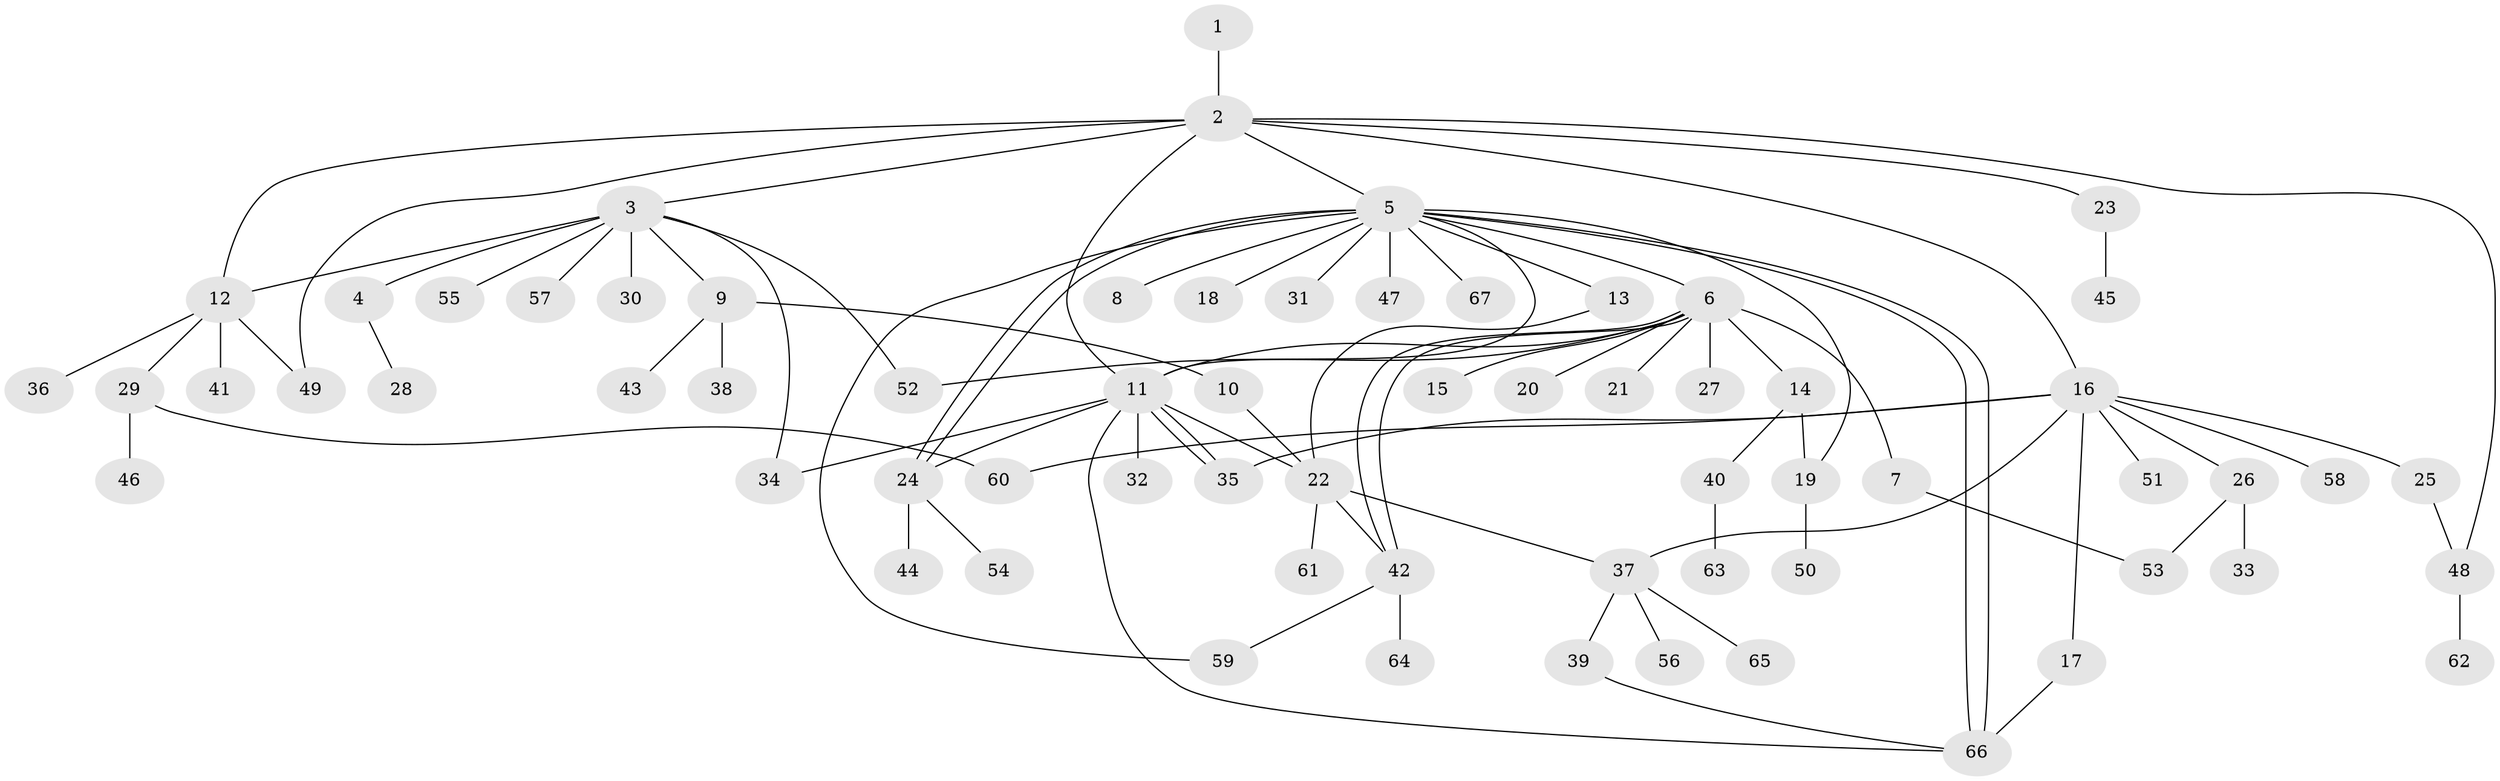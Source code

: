 // Generated by graph-tools (version 1.1) at 2025/11/02/27/25 16:11:15]
// undirected, 67 vertices, 90 edges
graph export_dot {
graph [start="1"]
  node [color=gray90,style=filled];
  1;
  2;
  3;
  4;
  5;
  6;
  7;
  8;
  9;
  10;
  11;
  12;
  13;
  14;
  15;
  16;
  17;
  18;
  19;
  20;
  21;
  22;
  23;
  24;
  25;
  26;
  27;
  28;
  29;
  30;
  31;
  32;
  33;
  34;
  35;
  36;
  37;
  38;
  39;
  40;
  41;
  42;
  43;
  44;
  45;
  46;
  47;
  48;
  49;
  50;
  51;
  52;
  53;
  54;
  55;
  56;
  57;
  58;
  59;
  60;
  61;
  62;
  63;
  64;
  65;
  66;
  67;
  1 -- 2;
  2 -- 3;
  2 -- 5;
  2 -- 11;
  2 -- 12;
  2 -- 16;
  2 -- 23;
  2 -- 48;
  2 -- 49;
  3 -- 4;
  3 -- 9;
  3 -- 12;
  3 -- 30;
  3 -- 34;
  3 -- 52;
  3 -- 55;
  3 -- 57;
  4 -- 28;
  5 -- 6;
  5 -- 8;
  5 -- 11;
  5 -- 13;
  5 -- 18;
  5 -- 19;
  5 -- 24;
  5 -- 24;
  5 -- 31;
  5 -- 47;
  5 -- 59;
  5 -- 66;
  5 -- 66;
  5 -- 67;
  6 -- 7;
  6 -- 11;
  6 -- 14;
  6 -- 15;
  6 -- 20;
  6 -- 21;
  6 -- 27;
  6 -- 42;
  6 -- 42;
  6 -- 52;
  7 -- 53;
  9 -- 10;
  9 -- 38;
  9 -- 43;
  10 -- 22;
  11 -- 22;
  11 -- 24;
  11 -- 32;
  11 -- 34;
  11 -- 35;
  11 -- 35;
  11 -- 66;
  12 -- 29;
  12 -- 36;
  12 -- 41;
  12 -- 49;
  13 -- 22;
  14 -- 19;
  14 -- 40;
  16 -- 17;
  16 -- 25;
  16 -- 26;
  16 -- 35;
  16 -- 37;
  16 -- 51;
  16 -- 58;
  16 -- 60;
  17 -- 66;
  19 -- 50;
  22 -- 37;
  22 -- 42;
  22 -- 61;
  23 -- 45;
  24 -- 44;
  24 -- 54;
  25 -- 48;
  26 -- 33;
  26 -- 53;
  29 -- 46;
  29 -- 60;
  37 -- 39;
  37 -- 56;
  37 -- 65;
  39 -- 66;
  40 -- 63;
  42 -- 59;
  42 -- 64;
  48 -- 62;
}

